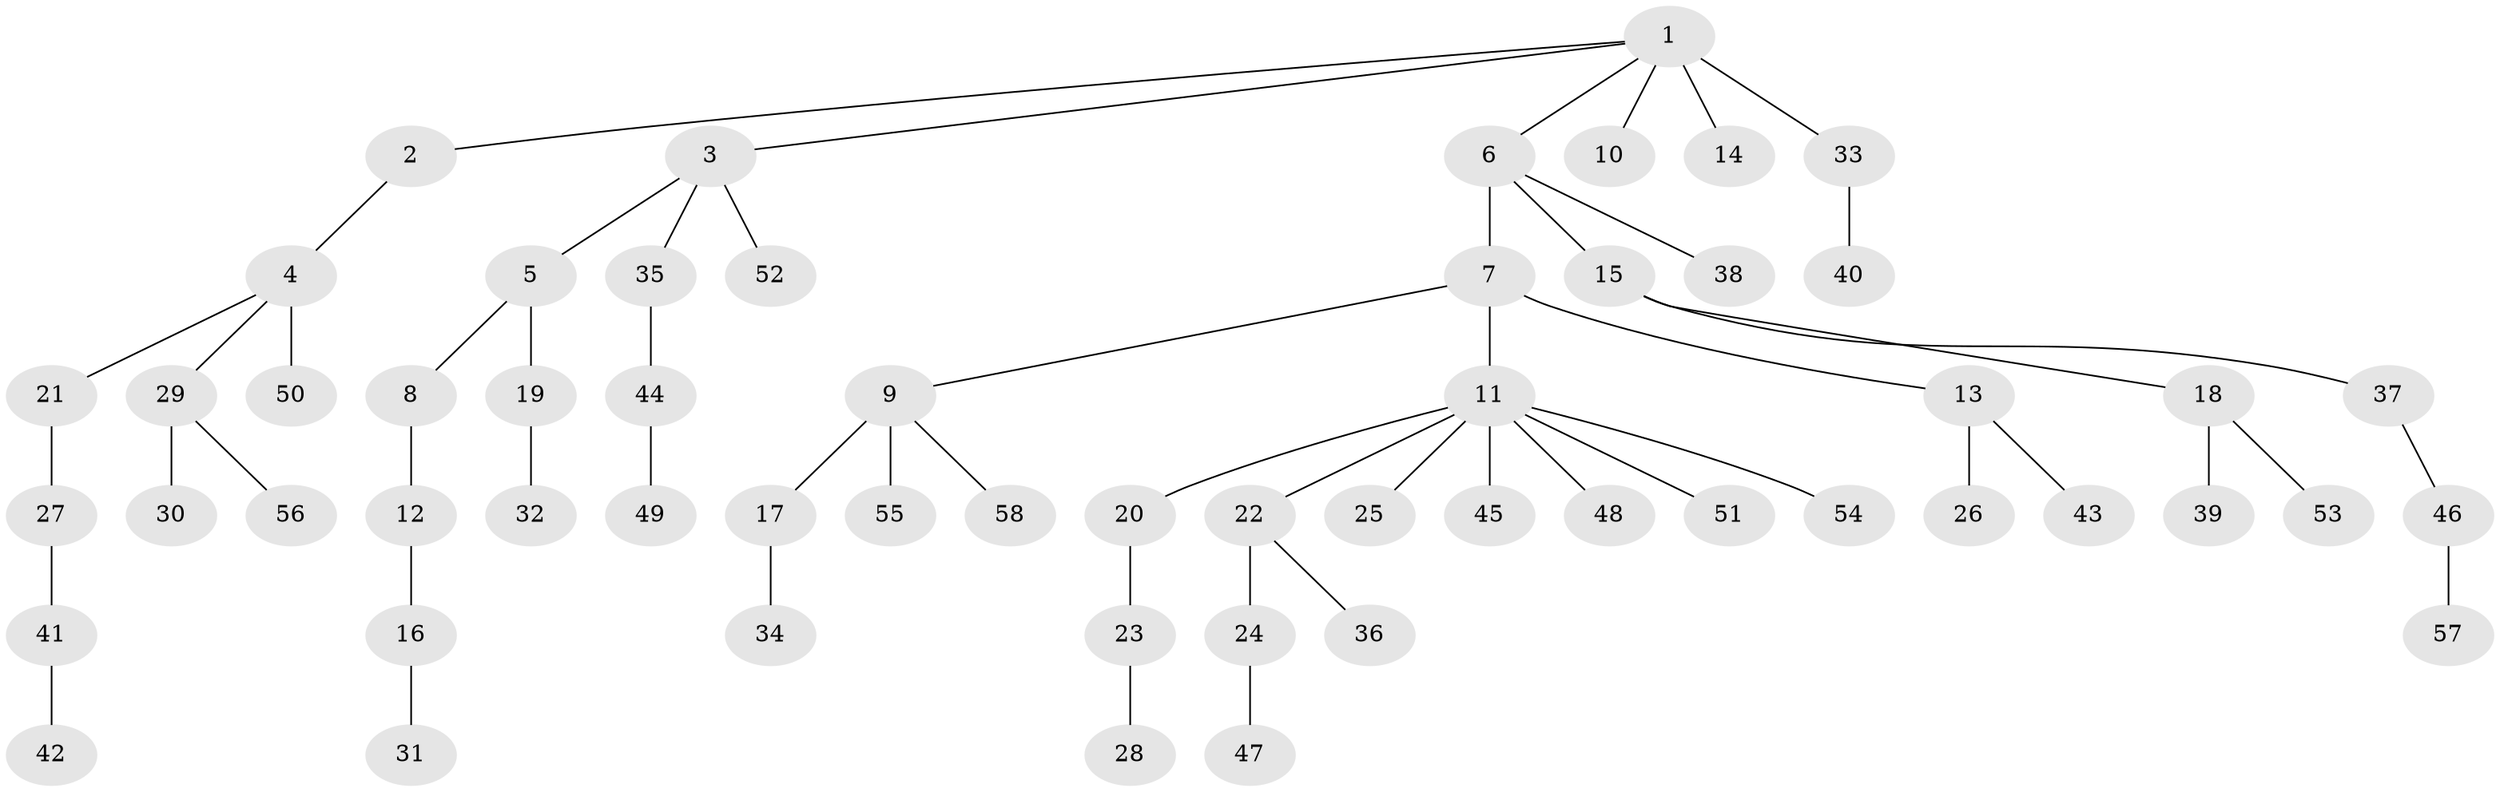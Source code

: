 // original degree distribution, {5: 0.05517241379310345, 3: 0.1310344827586207, 4: 0.08275862068965517, 2: 0.25517241379310346, 1: 0.47586206896551725}
// Generated by graph-tools (version 1.1) at 2025/51/03/04/25 22:51:31]
// undirected, 58 vertices, 57 edges
graph export_dot {
  node [color=gray90,style=filled];
  1;
  2;
  3;
  4;
  5;
  6;
  7;
  8;
  9;
  10;
  11;
  12;
  13;
  14;
  15;
  16;
  17;
  18;
  19;
  20;
  21;
  22;
  23;
  24;
  25;
  26;
  27;
  28;
  29;
  30;
  31;
  32;
  33;
  34;
  35;
  36;
  37;
  38;
  39;
  40;
  41;
  42;
  43;
  44;
  45;
  46;
  47;
  48;
  49;
  50;
  51;
  52;
  53;
  54;
  55;
  56;
  57;
  58;
  1 -- 2 [weight=1.0];
  1 -- 3 [weight=1.0];
  1 -- 6 [weight=1.0];
  1 -- 10 [weight=1.0];
  1 -- 14 [weight=3.0];
  1 -- 33 [weight=1.0];
  2 -- 4 [weight=1.0];
  3 -- 5 [weight=1.0];
  3 -- 35 [weight=1.0];
  3 -- 52 [weight=1.0];
  4 -- 21 [weight=1.0];
  4 -- 29 [weight=1.0];
  4 -- 50 [weight=3.0];
  5 -- 8 [weight=1.0];
  5 -- 19 [weight=1.0];
  6 -- 7 [weight=1.0];
  6 -- 15 [weight=1.0];
  6 -- 38 [weight=1.0];
  7 -- 9 [weight=1.0];
  7 -- 11 [weight=1.0];
  7 -- 13 [weight=1.0];
  8 -- 12 [weight=1.0];
  9 -- 17 [weight=2.0];
  9 -- 55 [weight=1.0];
  9 -- 58 [weight=1.0];
  11 -- 20 [weight=1.0];
  11 -- 22 [weight=1.0];
  11 -- 25 [weight=1.0];
  11 -- 45 [weight=1.0];
  11 -- 48 [weight=1.0];
  11 -- 51 [weight=1.0];
  11 -- 54 [weight=1.0];
  12 -- 16 [weight=1.0];
  13 -- 26 [weight=1.0];
  13 -- 43 [weight=1.0];
  15 -- 18 [weight=1.0];
  15 -- 37 [weight=1.0];
  16 -- 31 [weight=1.0];
  17 -- 34 [weight=1.0];
  18 -- 39 [weight=1.0];
  18 -- 53 [weight=1.0];
  19 -- 32 [weight=1.0];
  20 -- 23 [weight=1.0];
  21 -- 27 [weight=1.0];
  22 -- 24 [weight=1.0];
  22 -- 36 [weight=2.0];
  23 -- 28 [weight=1.0];
  24 -- 47 [weight=1.0];
  27 -- 41 [weight=1.0];
  29 -- 30 [weight=1.0];
  29 -- 56 [weight=1.0];
  33 -- 40 [weight=1.0];
  35 -- 44 [weight=1.0];
  37 -- 46 [weight=1.0];
  41 -- 42 [weight=2.0];
  44 -- 49 [weight=1.0];
  46 -- 57 [weight=1.0];
}
